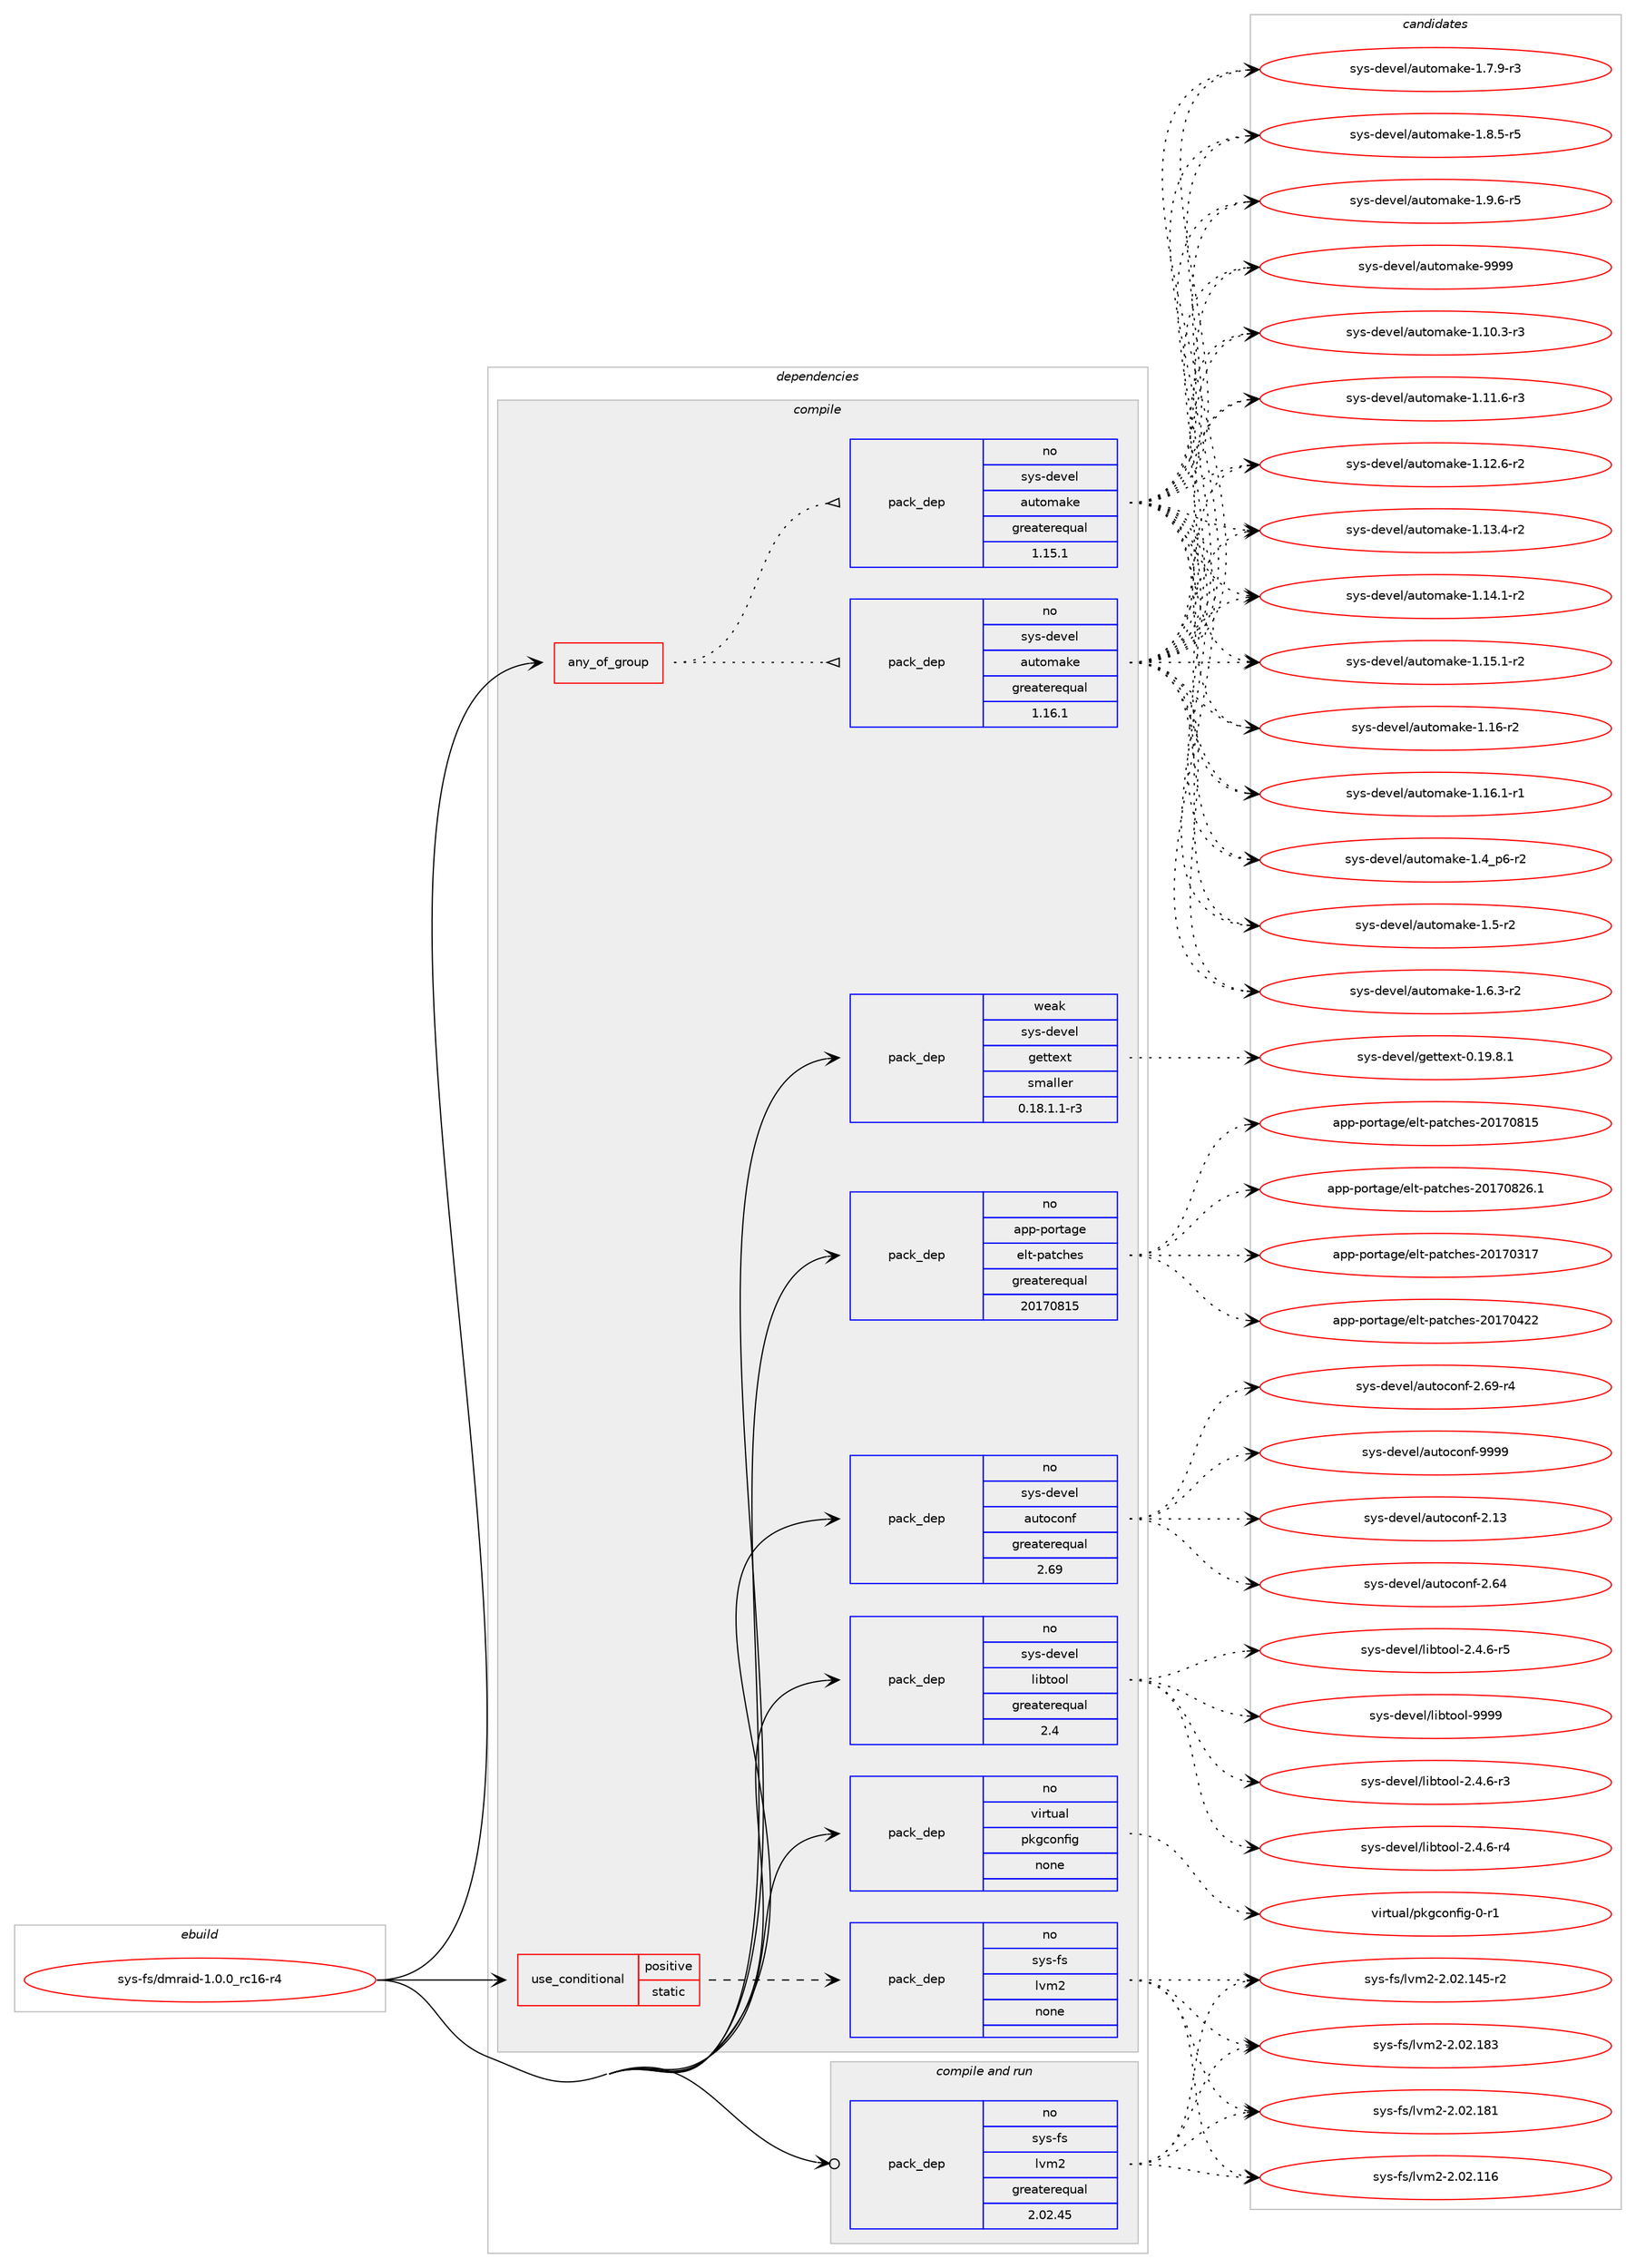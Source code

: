 digraph prolog {

# *************
# Graph options
# *************

newrank=true;
concentrate=true;
compound=true;
graph [rankdir=LR,fontname=Helvetica,fontsize=10,ranksep=1.5];#, ranksep=2.5, nodesep=0.2];
edge  [arrowhead=vee];
node  [fontname=Helvetica,fontsize=10];

# **********
# The ebuild
# **********

subgraph cluster_leftcol {
color=gray;
rank=same;
label=<<i>ebuild</i>>;
id [label="sys-fs/dmraid-1.0.0_rc16-r4", color=red, width=4, href="../sys-fs/dmraid-1.0.0_rc16-r4.svg"];
}

# ****************
# The dependencies
# ****************

subgraph cluster_midcol {
color=gray;
label=<<i>dependencies</i>>;
subgraph cluster_compile {
fillcolor="#eeeeee";
style=filled;
label=<<i>compile</i>>;
subgraph any131 {
dependency6625 [label=<<TABLE BORDER="0" CELLBORDER="1" CELLSPACING="0" CELLPADDING="4"><TR><TD CELLPADDING="10">any_of_group</TD></TR></TABLE>>, shape=none, color=red];subgraph pack5588 {
dependency6626 [label=<<TABLE BORDER="0" CELLBORDER="1" CELLSPACING="0" CELLPADDING="4" WIDTH="220"><TR><TD ROWSPAN="6" CELLPADDING="30">pack_dep</TD></TR><TR><TD WIDTH="110">no</TD></TR><TR><TD>sys-devel</TD></TR><TR><TD>automake</TD></TR><TR><TD>greaterequal</TD></TR><TR><TD>1.16.1</TD></TR></TABLE>>, shape=none, color=blue];
}
dependency6625:e -> dependency6626:w [weight=20,style="dotted",arrowhead="oinv"];
subgraph pack5589 {
dependency6627 [label=<<TABLE BORDER="0" CELLBORDER="1" CELLSPACING="0" CELLPADDING="4" WIDTH="220"><TR><TD ROWSPAN="6" CELLPADDING="30">pack_dep</TD></TR><TR><TD WIDTH="110">no</TD></TR><TR><TD>sys-devel</TD></TR><TR><TD>automake</TD></TR><TR><TD>greaterequal</TD></TR><TR><TD>1.15.1</TD></TR></TABLE>>, shape=none, color=blue];
}
dependency6625:e -> dependency6627:w [weight=20,style="dotted",arrowhead="oinv"];
}
id:e -> dependency6625:w [weight=20,style="solid",arrowhead="vee"];
subgraph cond901 {
dependency6628 [label=<<TABLE BORDER="0" CELLBORDER="1" CELLSPACING="0" CELLPADDING="4"><TR><TD ROWSPAN="3" CELLPADDING="10">use_conditional</TD></TR><TR><TD>positive</TD></TR><TR><TD>static</TD></TR></TABLE>>, shape=none, color=red];
subgraph pack5590 {
dependency6629 [label=<<TABLE BORDER="0" CELLBORDER="1" CELLSPACING="0" CELLPADDING="4" WIDTH="220"><TR><TD ROWSPAN="6" CELLPADDING="30">pack_dep</TD></TR><TR><TD WIDTH="110">no</TD></TR><TR><TD>sys-fs</TD></TR><TR><TD>lvm2</TD></TR><TR><TD>none</TD></TR><TR><TD></TD></TR></TABLE>>, shape=none, color=blue];
}
dependency6628:e -> dependency6629:w [weight=20,style="dashed",arrowhead="vee"];
}
id:e -> dependency6628:w [weight=20,style="solid",arrowhead="vee"];
subgraph pack5591 {
dependency6630 [label=<<TABLE BORDER="0" CELLBORDER="1" CELLSPACING="0" CELLPADDING="4" WIDTH="220"><TR><TD ROWSPAN="6" CELLPADDING="30">pack_dep</TD></TR><TR><TD WIDTH="110">no</TD></TR><TR><TD>app-portage</TD></TR><TR><TD>elt-patches</TD></TR><TR><TD>greaterequal</TD></TR><TR><TD>20170815</TD></TR></TABLE>>, shape=none, color=blue];
}
id:e -> dependency6630:w [weight=20,style="solid",arrowhead="vee"];
subgraph pack5592 {
dependency6631 [label=<<TABLE BORDER="0" CELLBORDER="1" CELLSPACING="0" CELLPADDING="4" WIDTH="220"><TR><TD ROWSPAN="6" CELLPADDING="30">pack_dep</TD></TR><TR><TD WIDTH="110">no</TD></TR><TR><TD>sys-devel</TD></TR><TR><TD>autoconf</TD></TR><TR><TD>greaterequal</TD></TR><TR><TD>2.69</TD></TR></TABLE>>, shape=none, color=blue];
}
id:e -> dependency6631:w [weight=20,style="solid",arrowhead="vee"];
subgraph pack5593 {
dependency6632 [label=<<TABLE BORDER="0" CELLBORDER="1" CELLSPACING="0" CELLPADDING="4" WIDTH="220"><TR><TD ROWSPAN="6" CELLPADDING="30">pack_dep</TD></TR><TR><TD WIDTH="110">no</TD></TR><TR><TD>sys-devel</TD></TR><TR><TD>libtool</TD></TR><TR><TD>greaterequal</TD></TR><TR><TD>2.4</TD></TR></TABLE>>, shape=none, color=blue];
}
id:e -> dependency6632:w [weight=20,style="solid",arrowhead="vee"];
subgraph pack5594 {
dependency6633 [label=<<TABLE BORDER="0" CELLBORDER="1" CELLSPACING="0" CELLPADDING="4" WIDTH="220"><TR><TD ROWSPAN="6" CELLPADDING="30">pack_dep</TD></TR><TR><TD WIDTH="110">no</TD></TR><TR><TD>virtual</TD></TR><TR><TD>pkgconfig</TD></TR><TR><TD>none</TD></TR><TR><TD></TD></TR></TABLE>>, shape=none, color=blue];
}
id:e -> dependency6633:w [weight=20,style="solid",arrowhead="vee"];
subgraph pack5595 {
dependency6634 [label=<<TABLE BORDER="0" CELLBORDER="1" CELLSPACING="0" CELLPADDING="4" WIDTH="220"><TR><TD ROWSPAN="6" CELLPADDING="30">pack_dep</TD></TR><TR><TD WIDTH="110">weak</TD></TR><TR><TD>sys-devel</TD></TR><TR><TD>gettext</TD></TR><TR><TD>smaller</TD></TR><TR><TD>0.18.1.1-r3</TD></TR></TABLE>>, shape=none, color=blue];
}
id:e -> dependency6634:w [weight=20,style="solid",arrowhead="vee"];
}
subgraph cluster_compileandrun {
fillcolor="#eeeeee";
style=filled;
label=<<i>compile and run</i>>;
subgraph pack5596 {
dependency6635 [label=<<TABLE BORDER="0" CELLBORDER="1" CELLSPACING="0" CELLPADDING="4" WIDTH="220"><TR><TD ROWSPAN="6" CELLPADDING="30">pack_dep</TD></TR><TR><TD WIDTH="110">no</TD></TR><TR><TD>sys-fs</TD></TR><TR><TD>lvm2</TD></TR><TR><TD>greaterequal</TD></TR><TR><TD>2.02.45</TD></TR></TABLE>>, shape=none, color=blue];
}
id:e -> dependency6635:w [weight=20,style="solid",arrowhead="odotvee"];
}
subgraph cluster_run {
fillcolor="#eeeeee";
style=filled;
label=<<i>run</i>>;
}
}

# **************
# The candidates
# **************

subgraph cluster_choices {
rank=same;
color=gray;
label=<<i>candidates</i>>;

subgraph choice5588 {
color=black;
nodesep=1;
choice11512111545100101118101108479711711611110997107101454946494846514511451 [label="sys-devel/automake-1.10.3-r3", color=red, width=4,href="../sys-devel/automake-1.10.3-r3.svg"];
choice11512111545100101118101108479711711611110997107101454946494946544511451 [label="sys-devel/automake-1.11.6-r3", color=red, width=4,href="../sys-devel/automake-1.11.6-r3.svg"];
choice11512111545100101118101108479711711611110997107101454946495046544511450 [label="sys-devel/automake-1.12.6-r2", color=red, width=4,href="../sys-devel/automake-1.12.6-r2.svg"];
choice11512111545100101118101108479711711611110997107101454946495146524511450 [label="sys-devel/automake-1.13.4-r2", color=red, width=4,href="../sys-devel/automake-1.13.4-r2.svg"];
choice11512111545100101118101108479711711611110997107101454946495246494511450 [label="sys-devel/automake-1.14.1-r2", color=red, width=4,href="../sys-devel/automake-1.14.1-r2.svg"];
choice11512111545100101118101108479711711611110997107101454946495346494511450 [label="sys-devel/automake-1.15.1-r2", color=red, width=4,href="../sys-devel/automake-1.15.1-r2.svg"];
choice1151211154510010111810110847971171161111099710710145494649544511450 [label="sys-devel/automake-1.16-r2", color=red, width=4,href="../sys-devel/automake-1.16-r2.svg"];
choice11512111545100101118101108479711711611110997107101454946495446494511449 [label="sys-devel/automake-1.16.1-r1", color=red, width=4,href="../sys-devel/automake-1.16.1-r1.svg"];
choice115121115451001011181011084797117116111109971071014549465295112544511450 [label="sys-devel/automake-1.4_p6-r2", color=red, width=4,href="../sys-devel/automake-1.4_p6-r2.svg"];
choice11512111545100101118101108479711711611110997107101454946534511450 [label="sys-devel/automake-1.5-r2", color=red, width=4,href="../sys-devel/automake-1.5-r2.svg"];
choice115121115451001011181011084797117116111109971071014549465446514511450 [label="sys-devel/automake-1.6.3-r2", color=red, width=4,href="../sys-devel/automake-1.6.3-r2.svg"];
choice115121115451001011181011084797117116111109971071014549465546574511451 [label="sys-devel/automake-1.7.9-r3", color=red, width=4,href="../sys-devel/automake-1.7.9-r3.svg"];
choice115121115451001011181011084797117116111109971071014549465646534511453 [label="sys-devel/automake-1.8.5-r5", color=red, width=4,href="../sys-devel/automake-1.8.5-r5.svg"];
choice115121115451001011181011084797117116111109971071014549465746544511453 [label="sys-devel/automake-1.9.6-r5", color=red, width=4,href="../sys-devel/automake-1.9.6-r5.svg"];
choice115121115451001011181011084797117116111109971071014557575757 [label="sys-devel/automake-9999", color=red, width=4,href="../sys-devel/automake-9999.svg"];
dependency6626:e -> choice11512111545100101118101108479711711611110997107101454946494846514511451:w [style=dotted,weight="100"];
dependency6626:e -> choice11512111545100101118101108479711711611110997107101454946494946544511451:w [style=dotted,weight="100"];
dependency6626:e -> choice11512111545100101118101108479711711611110997107101454946495046544511450:w [style=dotted,weight="100"];
dependency6626:e -> choice11512111545100101118101108479711711611110997107101454946495146524511450:w [style=dotted,weight="100"];
dependency6626:e -> choice11512111545100101118101108479711711611110997107101454946495246494511450:w [style=dotted,weight="100"];
dependency6626:e -> choice11512111545100101118101108479711711611110997107101454946495346494511450:w [style=dotted,weight="100"];
dependency6626:e -> choice1151211154510010111810110847971171161111099710710145494649544511450:w [style=dotted,weight="100"];
dependency6626:e -> choice11512111545100101118101108479711711611110997107101454946495446494511449:w [style=dotted,weight="100"];
dependency6626:e -> choice115121115451001011181011084797117116111109971071014549465295112544511450:w [style=dotted,weight="100"];
dependency6626:e -> choice11512111545100101118101108479711711611110997107101454946534511450:w [style=dotted,weight="100"];
dependency6626:e -> choice115121115451001011181011084797117116111109971071014549465446514511450:w [style=dotted,weight="100"];
dependency6626:e -> choice115121115451001011181011084797117116111109971071014549465546574511451:w [style=dotted,weight="100"];
dependency6626:e -> choice115121115451001011181011084797117116111109971071014549465646534511453:w [style=dotted,weight="100"];
dependency6626:e -> choice115121115451001011181011084797117116111109971071014549465746544511453:w [style=dotted,weight="100"];
dependency6626:e -> choice115121115451001011181011084797117116111109971071014557575757:w [style=dotted,weight="100"];
}
subgraph choice5589 {
color=black;
nodesep=1;
choice11512111545100101118101108479711711611110997107101454946494846514511451 [label="sys-devel/automake-1.10.3-r3", color=red, width=4,href="../sys-devel/automake-1.10.3-r3.svg"];
choice11512111545100101118101108479711711611110997107101454946494946544511451 [label="sys-devel/automake-1.11.6-r3", color=red, width=4,href="../sys-devel/automake-1.11.6-r3.svg"];
choice11512111545100101118101108479711711611110997107101454946495046544511450 [label="sys-devel/automake-1.12.6-r2", color=red, width=4,href="../sys-devel/automake-1.12.6-r2.svg"];
choice11512111545100101118101108479711711611110997107101454946495146524511450 [label="sys-devel/automake-1.13.4-r2", color=red, width=4,href="../sys-devel/automake-1.13.4-r2.svg"];
choice11512111545100101118101108479711711611110997107101454946495246494511450 [label="sys-devel/automake-1.14.1-r2", color=red, width=4,href="../sys-devel/automake-1.14.1-r2.svg"];
choice11512111545100101118101108479711711611110997107101454946495346494511450 [label="sys-devel/automake-1.15.1-r2", color=red, width=4,href="../sys-devel/automake-1.15.1-r2.svg"];
choice1151211154510010111810110847971171161111099710710145494649544511450 [label="sys-devel/automake-1.16-r2", color=red, width=4,href="../sys-devel/automake-1.16-r2.svg"];
choice11512111545100101118101108479711711611110997107101454946495446494511449 [label="sys-devel/automake-1.16.1-r1", color=red, width=4,href="../sys-devel/automake-1.16.1-r1.svg"];
choice115121115451001011181011084797117116111109971071014549465295112544511450 [label="sys-devel/automake-1.4_p6-r2", color=red, width=4,href="../sys-devel/automake-1.4_p6-r2.svg"];
choice11512111545100101118101108479711711611110997107101454946534511450 [label="sys-devel/automake-1.5-r2", color=red, width=4,href="../sys-devel/automake-1.5-r2.svg"];
choice115121115451001011181011084797117116111109971071014549465446514511450 [label="sys-devel/automake-1.6.3-r2", color=red, width=4,href="../sys-devel/automake-1.6.3-r2.svg"];
choice115121115451001011181011084797117116111109971071014549465546574511451 [label="sys-devel/automake-1.7.9-r3", color=red, width=4,href="../sys-devel/automake-1.7.9-r3.svg"];
choice115121115451001011181011084797117116111109971071014549465646534511453 [label="sys-devel/automake-1.8.5-r5", color=red, width=4,href="../sys-devel/automake-1.8.5-r5.svg"];
choice115121115451001011181011084797117116111109971071014549465746544511453 [label="sys-devel/automake-1.9.6-r5", color=red, width=4,href="../sys-devel/automake-1.9.6-r5.svg"];
choice115121115451001011181011084797117116111109971071014557575757 [label="sys-devel/automake-9999", color=red, width=4,href="../sys-devel/automake-9999.svg"];
dependency6627:e -> choice11512111545100101118101108479711711611110997107101454946494846514511451:w [style=dotted,weight="100"];
dependency6627:e -> choice11512111545100101118101108479711711611110997107101454946494946544511451:w [style=dotted,weight="100"];
dependency6627:e -> choice11512111545100101118101108479711711611110997107101454946495046544511450:w [style=dotted,weight="100"];
dependency6627:e -> choice11512111545100101118101108479711711611110997107101454946495146524511450:w [style=dotted,weight="100"];
dependency6627:e -> choice11512111545100101118101108479711711611110997107101454946495246494511450:w [style=dotted,weight="100"];
dependency6627:e -> choice11512111545100101118101108479711711611110997107101454946495346494511450:w [style=dotted,weight="100"];
dependency6627:e -> choice1151211154510010111810110847971171161111099710710145494649544511450:w [style=dotted,weight="100"];
dependency6627:e -> choice11512111545100101118101108479711711611110997107101454946495446494511449:w [style=dotted,weight="100"];
dependency6627:e -> choice115121115451001011181011084797117116111109971071014549465295112544511450:w [style=dotted,weight="100"];
dependency6627:e -> choice11512111545100101118101108479711711611110997107101454946534511450:w [style=dotted,weight="100"];
dependency6627:e -> choice115121115451001011181011084797117116111109971071014549465446514511450:w [style=dotted,weight="100"];
dependency6627:e -> choice115121115451001011181011084797117116111109971071014549465546574511451:w [style=dotted,weight="100"];
dependency6627:e -> choice115121115451001011181011084797117116111109971071014549465646534511453:w [style=dotted,weight="100"];
dependency6627:e -> choice115121115451001011181011084797117116111109971071014549465746544511453:w [style=dotted,weight="100"];
dependency6627:e -> choice115121115451001011181011084797117116111109971071014557575757:w [style=dotted,weight="100"];
}
subgraph choice5590 {
color=black;
nodesep=1;
choice115121115451021154710811810950455046485046495649 [label="sys-fs/lvm2-2.02.181", color=red, width=4,href="../sys-fs/lvm2-2.02.181.svg"];
choice115121115451021154710811810950455046485046494954 [label="sys-fs/lvm2-2.02.116", color=red, width=4,href="../sys-fs/lvm2-2.02.116.svg"];
choice1151211154510211547108118109504550464850464952534511450 [label="sys-fs/lvm2-2.02.145-r2", color=red, width=4,href="../sys-fs/lvm2-2.02.145-r2.svg"];
choice115121115451021154710811810950455046485046495651 [label="sys-fs/lvm2-2.02.183", color=red, width=4,href="../sys-fs/lvm2-2.02.183.svg"];
dependency6629:e -> choice115121115451021154710811810950455046485046495649:w [style=dotted,weight="100"];
dependency6629:e -> choice115121115451021154710811810950455046485046494954:w [style=dotted,weight="100"];
dependency6629:e -> choice1151211154510211547108118109504550464850464952534511450:w [style=dotted,weight="100"];
dependency6629:e -> choice115121115451021154710811810950455046485046495651:w [style=dotted,weight="100"];
}
subgraph choice5591 {
color=black;
nodesep=1;
choice97112112451121111141169710310147101108116451129711699104101115455048495548514955 [label="app-portage/elt-patches-20170317", color=red, width=4,href="../app-portage/elt-patches-20170317.svg"];
choice97112112451121111141169710310147101108116451129711699104101115455048495548525050 [label="app-portage/elt-patches-20170422", color=red, width=4,href="../app-portage/elt-patches-20170422.svg"];
choice97112112451121111141169710310147101108116451129711699104101115455048495548564953 [label="app-portage/elt-patches-20170815", color=red, width=4,href="../app-portage/elt-patches-20170815.svg"];
choice971121124511211111411697103101471011081164511297116991041011154550484955485650544649 [label="app-portage/elt-patches-20170826.1", color=red, width=4,href="../app-portage/elt-patches-20170826.1.svg"];
dependency6630:e -> choice97112112451121111141169710310147101108116451129711699104101115455048495548514955:w [style=dotted,weight="100"];
dependency6630:e -> choice97112112451121111141169710310147101108116451129711699104101115455048495548525050:w [style=dotted,weight="100"];
dependency6630:e -> choice97112112451121111141169710310147101108116451129711699104101115455048495548564953:w [style=dotted,weight="100"];
dependency6630:e -> choice971121124511211111411697103101471011081164511297116991041011154550484955485650544649:w [style=dotted,weight="100"];
}
subgraph choice5592 {
color=black;
nodesep=1;
choice115121115451001011181011084797117116111991111101024550464951 [label="sys-devel/autoconf-2.13", color=red, width=4,href="../sys-devel/autoconf-2.13.svg"];
choice115121115451001011181011084797117116111991111101024550465452 [label="sys-devel/autoconf-2.64", color=red, width=4,href="../sys-devel/autoconf-2.64.svg"];
choice1151211154510010111810110847971171161119911111010245504654574511452 [label="sys-devel/autoconf-2.69-r4", color=red, width=4,href="../sys-devel/autoconf-2.69-r4.svg"];
choice115121115451001011181011084797117116111991111101024557575757 [label="sys-devel/autoconf-9999", color=red, width=4,href="../sys-devel/autoconf-9999.svg"];
dependency6631:e -> choice115121115451001011181011084797117116111991111101024550464951:w [style=dotted,weight="100"];
dependency6631:e -> choice115121115451001011181011084797117116111991111101024550465452:w [style=dotted,weight="100"];
dependency6631:e -> choice1151211154510010111810110847971171161119911111010245504654574511452:w [style=dotted,weight="100"];
dependency6631:e -> choice115121115451001011181011084797117116111991111101024557575757:w [style=dotted,weight="100"];
}
subgraph choice5593 {
color=black;
nodesep=1;
choice1151211154510010111810110847108105981161111111084550465246544511451 [label="sys-devel/libtool-2.4.6-r3", color=red, width=4,href="../sys-devel/libtool-2.4.6-r3.svg"];
choice1151211154510010111810110847108105981161111111084550465246544511452 [label="sys-devel/libtool-2.4.6-r4", color=red, width=4,href="../sys-devel/libtool-2.4.6-r4.svg"];
choice1151211154510010111810110847108105981161111111084550465246544511453 [label="sys-devel/libtool-2.4.6-r5", color=red, width=4,href="../sys-devel/libtool-2.4.6-r5.svg"];
choice1151211154510010111810110847108105981161111111084557575757 [label="sys-devel/libtool-9999", color=red, width=4,href="../sys-devel/libtool-9999.svg"];
dependency6632:e -> choice1151211154510010111810110847108105981161111111084550465246544511451:w [style=dotted,weight="100"];
dependency6632:e -> choice1151211154510010111810110847108105981161111111084550465246544511452:w [style=dotted,weight="100"];
dependency6632:e -> choice1151211154510010111810110847108105981161111111084550465246544511453:w [style=dotted,weight="100"];
dependency6632:e -> choice1151211154510010111810110847108105981161111111084557575757:w [style=dotted,weight="100"];
}
subgraph choice5594 {
color=black;
nodesep=1;
choice11810511411611797108471121071039911111010210510345484511449 [label="virtual/pkgconfig-0-r1", color=red, width=4,href="../virtual/pkgconfig-0-r1.svg"];
dependency6633:e -> choice11810511411611797108471121071039911111010210510345484511449:w [style=dotted,weight="100"];
}
subgraph choice5595 {
color=black;
nodesep=1;
choice1151211154510010111810110847103101116116101120116454846495746564649 [label="sys-devel/gettext-0.19.8.1", color=red, width=4,href="../sys-devel/gettext-0.19.8.1.svg"];
dependency6634:e -> choice1151211154510010111810110847103101116116101120116454846495746564649:w [style=dotted,weight="100"];
}
subgraph choice5596 {
color=black;
nodesep=1;
choice115121115451021154710811810950455046485046495649 [label="sys-fs/lvm2-2.02.181", color=red, width=4,href="../sys-fs/lvm2-2.02.181.svg"];
choice115121115451021154710811810950455046485046494954 [label="sys-fs/lvm2-2.02.116", color=red, width=4,href="../sys-fs/lvm2-2.02.116.svg"];
choice1151211154510211547108118109504550464850464952534511450 [label="sys-fs/lvm2-2.02.145-r2", color=red, width=4,href="../sys-fs/lvm2-2.02.145-r2.svg"];
choice115121115451021154710811810950455046485046495651 [label="sys-fs/lvm2-2.02.183", color=red, width=4,href="../sys-fs/lvm2-2.02.183.svg"];
dependency6635:e -> choice115121115451021154710811810950455046485046495649:w [style=dotted,weight="100"];
dependency6635:e -> choice115121115451021154710811810950455046485046494954:w [style=dotted,weight="100"];
dependency6635:e -> choice1151211154510211547108118109504550464850464952534511450:w [style=dotted,weight="100"];
dependency6635:e -> choice115121115451021154710811810950455046485046495651:w [style=dotted,weight="100"];
}
}

}
